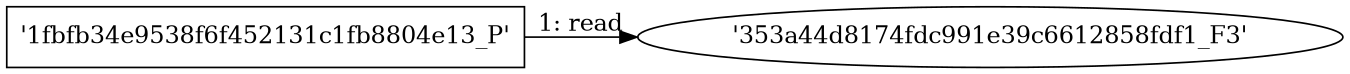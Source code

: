 digraph "D:\Learning\Paper\apt\基于CTI的攻击预警\Dataset\攻击图\ASGfromALLCTI\The evolution of Microsoft Threat Protection, June update.dot" {
rankdir="LR"
size="9"
fixedsize="false"
splines="true"
nodesep=0.3
ranksep=0
fontsize=10
overlap="scalexy"
engine= "neato"
	"'353a44d8174fdc991e39c6612858fdf1_F3'" [node_type=file shape=ellipse]
	"'1fbfb34e9538f6f452131c1fb8804e13_P'" [node_type=Process shape=box]
	"'1fbfb34e9538f6f452131c1fb8804e13_P'" -> "'353a44d8174fdc991e39c6612858fdf1_F3'" [label="1: read"]
}
